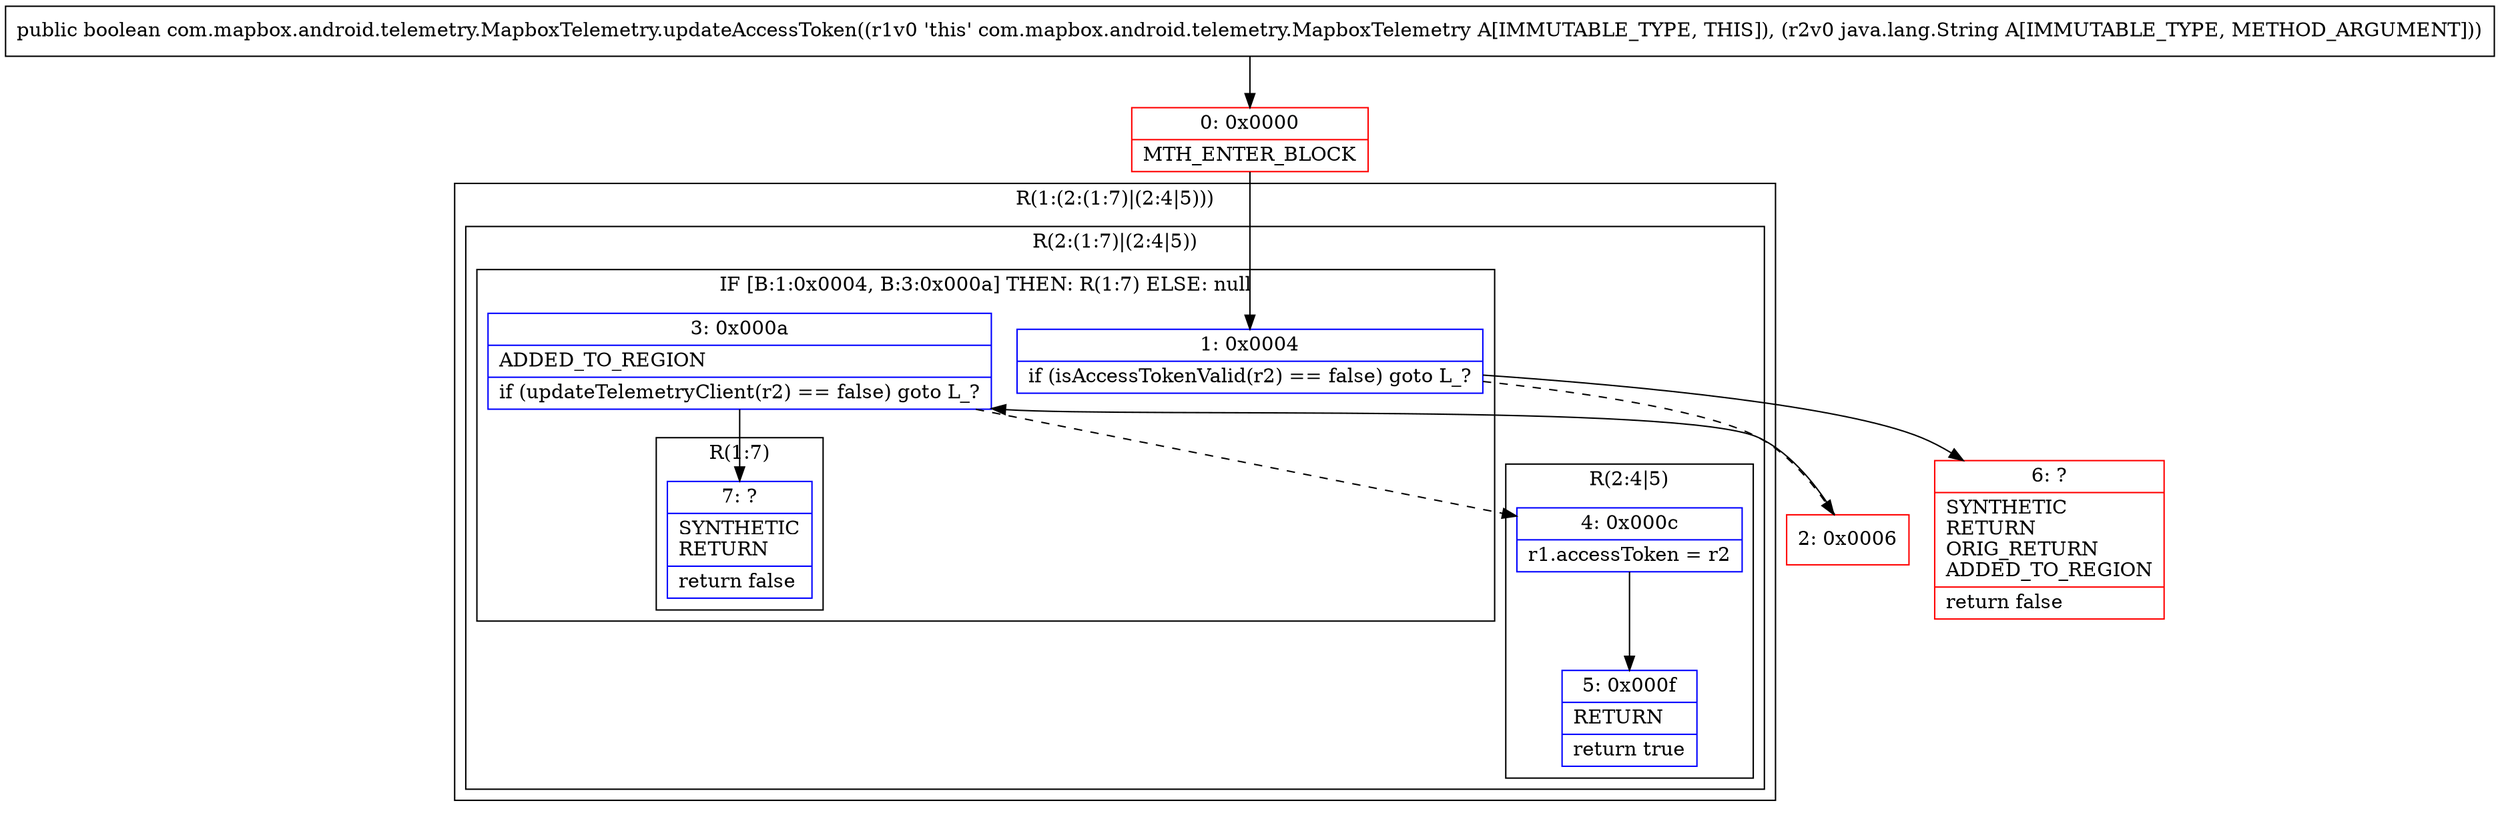 digraph "CFG forcom.mapbox.android.telemetry.MapboxTelemetry.updateAccessToken(Ljava\/lang\/String;)Z" {
subgraph cluster_Region_1335788129 {
label = "R(1:(2:(1:7)|(2:4|5)))";
node [shape=record,color=blue];
subgraph cluster_Region_1663639494 {
label = "R(2:(1:7)|(2:4|5))";
node [shape=record,color=blue];
subgraph cluster_IfRegion_1163562110 {
label = "IF [B:1:0x0004, B:3:0x000a] THEN: R(1:7) ELSE: null";
node [shape=record,color=blue];
Node_1 [shape=record,label="{1\:\ 0x0004|if (isAccessTokenValid(r2) == false) goto L_?\l}"];
Node_3 [shape=record,label="{3\:\ 0x000a|ADDED_TO_REGION\l|if (updateTelemetryClient(r2) == false) goto L_?\l}"];
subgraph cluster_Region_1823375676 {
label = "R(1:7)";
node [shape=record,color=blue];
Node_7 [shape=record,label="{7\:\ ?|SYNTHETIC\lRETURN\l|return false\l}"];
}
}
subgraph cluster_Region_1469619010 {
label = "R(2:4|5)";
node [shape=record,color=blue];
Node_4 [shape=record,label="{4\:\ 0x000c|r1.accessToken = r2\l}"];
Node_5 [shape=record,label="{5\:\ 0x000f|RETURN\l|return true\l}"];
}
}
}
Node_0 [shape=record,color=red,label="{0\:\ 0x0000|MTH_ENTER_BLOCK\l}"];
Node_2 [shape=record,color=red,label="{2\:\ 0x0006}"];
Node_6 [shape=record,color=red,label="{6\:\ ?|SYNTHETIC\lRETURN\lORIG_RETURN\lADDED_TO_REGION\l|return false\l}"];
MethodNode[shape=record,label="{public boolean com.mapbox.android.telemetry.MapboxTelemetry.updateAccessToken((r1v0 'this' com.mapbox.android.telemetry.MapboxTelemetry A[IMMUTABLE_TYPE, THIS]), (r2v0 java.lang.String A[IMMUTABLE_TYPE, METHOD_ARGUMENT])) }"];
MethodNode -> Node_0;
Node_1 -> Node_2[style=dashed];
Node_1 -> Node_6;
Node_3 -> Node_4[style=dashed];
Node_3 -> Node_7;
Node_4 -> Node_5;
Node_0 -> Node_1;
Node_2 -> Node_3;
}

